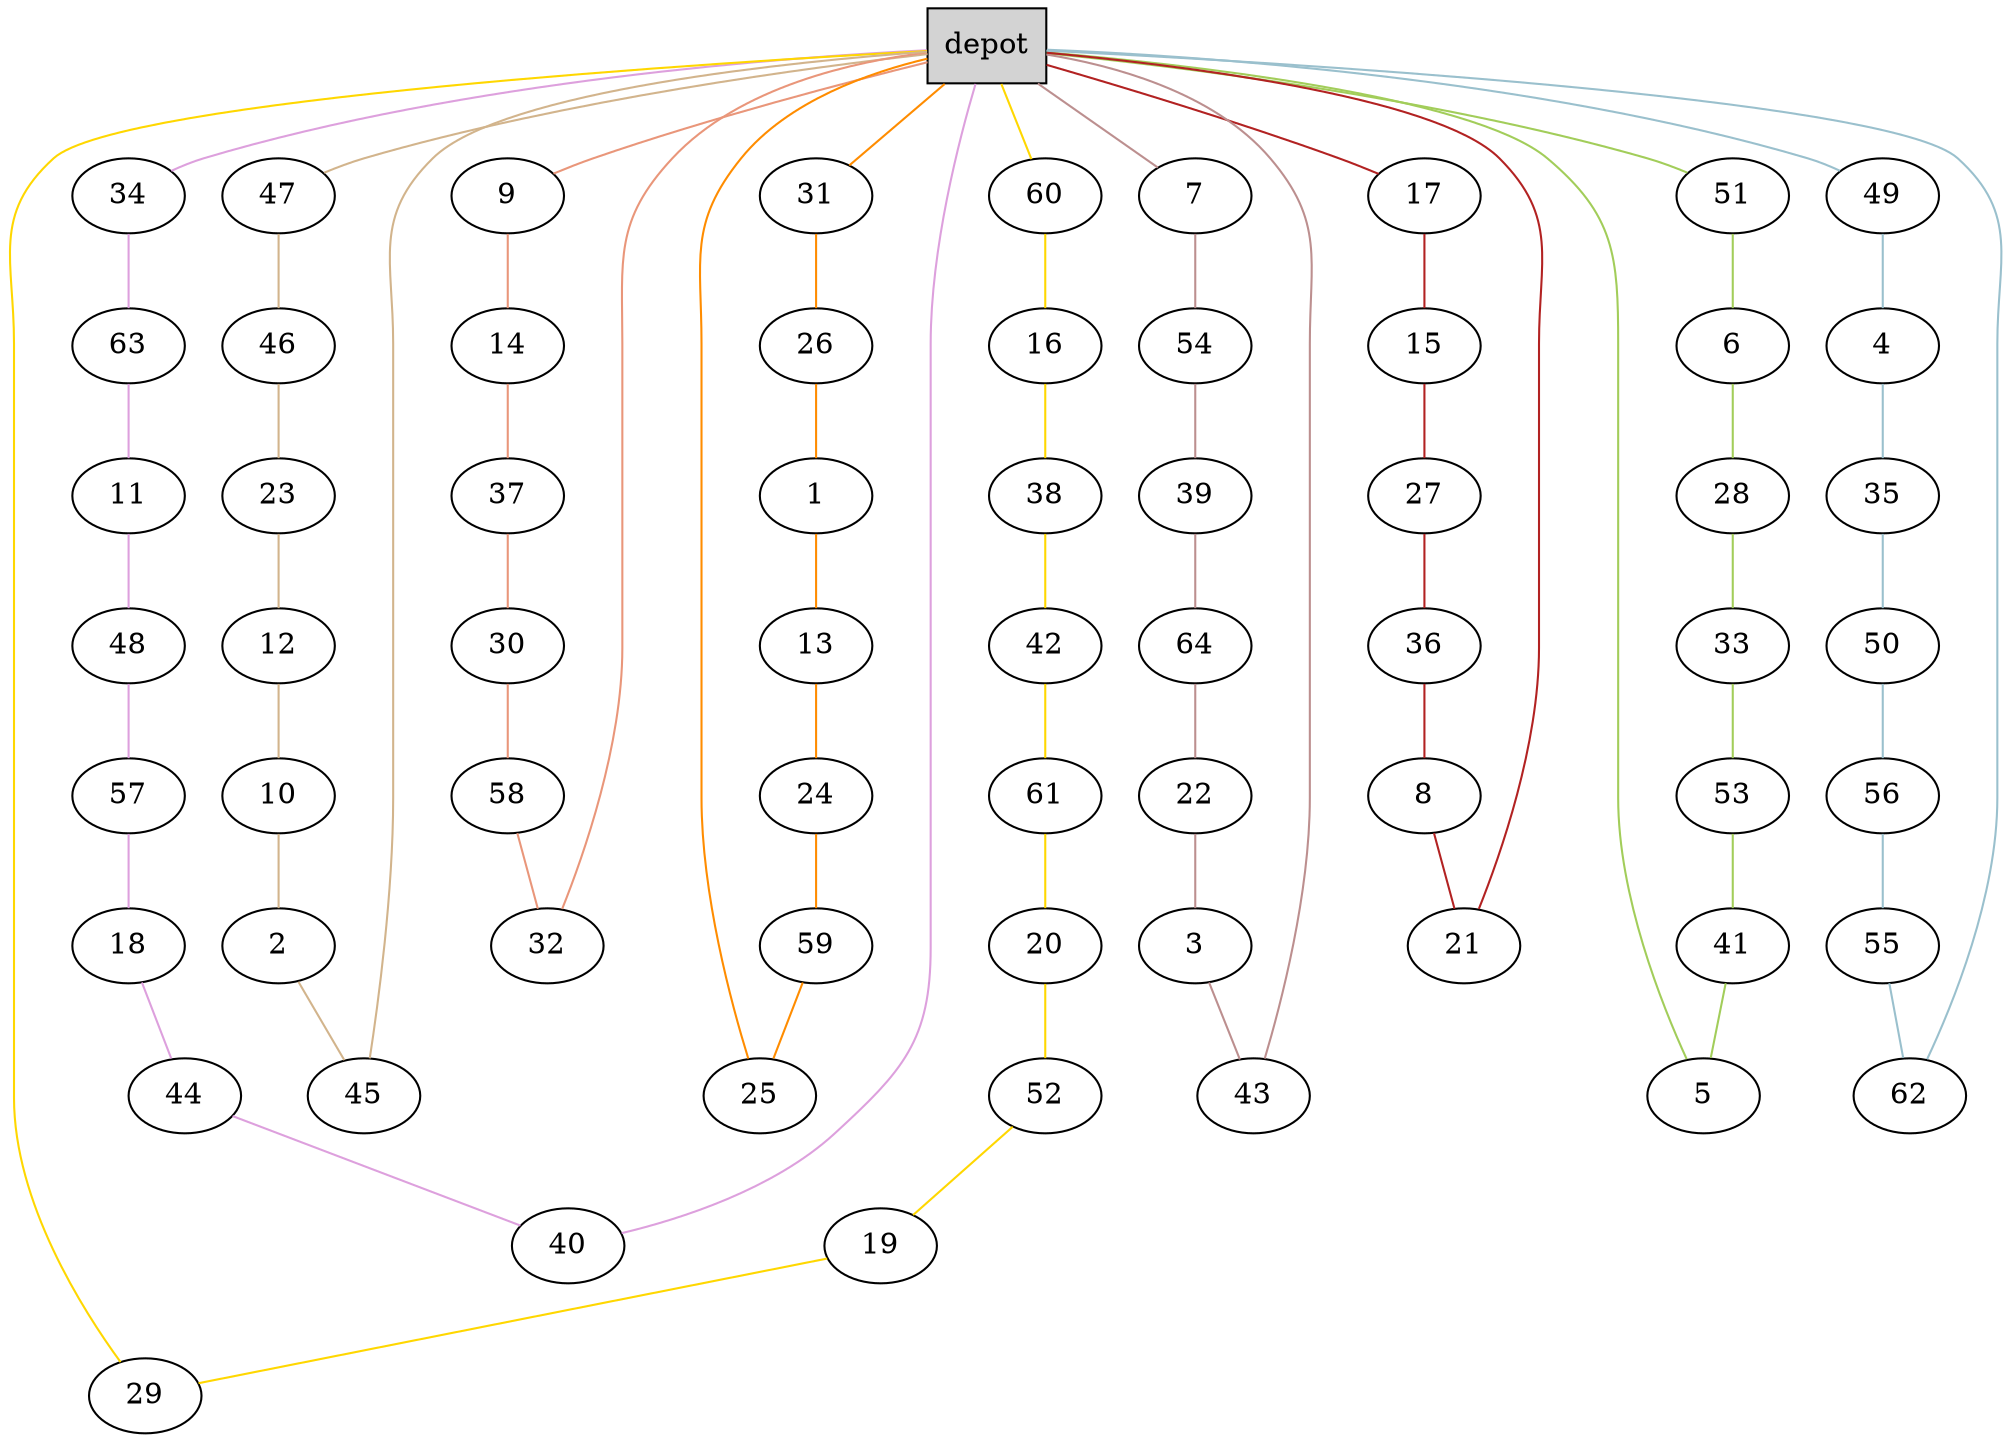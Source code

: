 graph G {
  0[shape = box, label = "depot", style = filled ];
  9[shape = ellipse];
  "0"--"9"[color = darksalmon];
  14[shape = ellipse];
  "9"--"14"[color = darksalmon];
  37[shape = ellipse];
  "14"--"37"[color = darksalmon];
  30[shape = ellipse];
  "37"--"30"[color = darksalmon];
  58[shape = ellipse];
  "30"--"58"[color = darksalmon];
  32[shape = ellipse];
  "58"--"32"[color = darksalmon];
  "32"--"0"[color = darksalmon];
  60[shape = ellipse];
  "0"--"60"[color = gold];
  16[shape = ellipse];
  "60"--"16"[color = gold];
  38[shape = ellipse];
  "16"--"38"[color = gold];
  42[shape = ellipse];
  "38"--"42"[color = gold];
  61[shape = ellipse];
  "42"--"61"[color = gold];
  20[shape = ellipse];
  "61"--"20"[color = gold];
  52[shape = ellipse];
  "20"--"52"[color = gold];
  19[shape = ellipse];
  "52"--"19"[color = gold];
  29[shape = ellipse];
  "19"--"29"[color = gold];
  "29"--"0"[color = gold];
  34[shape = ellipse];
  "0"--"34"[color = plum];
  63[shape = ellipse];
  "34"--"63"[color = plum];
  11[shape = ellipse];
  "63"--"11"[color = plum];
  48[shape = ellipse];
  "11"--"48"[color = plum];
  57[shape = ellipse];
  "48"--"57"[color = plum];
  18[shape = ellipse];
  "57"--"18"[color = plum];
  44[shape = ellipse];
  "18"--"44"[color = plum];
  40[shape = ellipse];
  "44"--"40"[color = plum];
  "40"--"0"[color = plum];
  47[shape = ellipse];
  "0"--"47"[color = tan];
  46[shape = ellipse];
  "47"--"46"[color = tan];
  23[shape = ellipse];
  "46"--"23"[color = tan];
  12[shape = ellipse];
  "23"--"12"[color = tan];
  10[shape = ellipse];
  "12"--"10"[color = tan];
  2[shape = ellipse];
  "10"--"2"[color = tan];
  45[shape = ellipse];
  "2"--"45"[color = tan];
  "45"--"0"[color = tan];
  31[shape = ellipse];
  "0"--"31"[color = darkorange];
  26[shape = ellipse];
  "31"--"26"[color = darkorange];
  1[shape = ellipse];
  "26"--"1"[color = darkorange];
  13[shape = ellipse];
  "1"--"13"[color = darkorange];
  24[shape = ellipse];
  "13"--"24"[color = darkorange];
  59[shape = ellipse];
  "24"--"59"[color = darkorange];
  25[shape = ellipse];
  "59"--"25"[color = darkorange];
  "25"--"0"[color = darkorange];
  7[shape = ellipse];
  "0"--"7"[color = rosybrown];
  54[shape = ellipse];
  "7"--"54"[color = rosybrown];
  39[shape = ellipse];
  "54"--"39"[color = rosybrown];
  64[shape = ellipse];
  "39"--"64"[color = rosybrown];
  22[shape = ellipse];
  "64"--"22"[color = rosybrown];
  3[shape = ellipse];
  "22"--"3"[color = rosybrown];
  43[shape = ellipse];
  "3"--"43"[color = rosybrown];
  "43"--"0"[color = rosybrown];
  51[shape = ellipse];
  "0"--"51"[color = darkolivegreen3];
  6[shape = ellipse];
  "51"--"6"[color = darkolivegreen3];
  28[shape = ellipse];
  "6"--"28"[color = darkolivegreen3];
  33[shape = ellipse];
  "28"--"33"[color = darkolivegreen3];
  53[shape = ellipse];
  "33"--"53"[color = darkolivegreen3];
  41[shape = ellipse];
  "53"--"41"[color = darkolivegreen3];
  5[shape = ellipse];
  "41"--"5"[color = darkolivegreen3];
  "5"--"0"[color = darkolivegreen3];
  49[shape = ellipse];
  "0"--"49"[color = lightblue3];
  4[shape = ellipse];
  "49"--"4"[color = lightblue3];
  35[shape = ellipse];
  "4"--"35"[color = lightblue3];
  50[shape = ellipse];
  "35"--"50"[color = lightblue3];
  56[shape = ellipse];
  "50"--"56"[color = lightblue3];
  55[shape = ellipse];
  "56"--"55"[color = lightblue3];
  62[shape = ellipse];
  "55"--"62"[color = lightblue3];
  "62"--"0"[color = lightblue3];
  17[shape = ellipse];
  "0"--"17"[color = firebrick];
  15[shape = ellipse];
  "17"--"15"[color = firebrick];
  27[shape = ellipse];
  "15"--"27"[color = firebrick];
  36[shape = ellipse];
  "27"--"36"[color = firebrick];
  8[shape = ellipse];
  "36"--"8"[color = firebrick];
  21[shape = ellipse];
  "8"--"21"[color = firebrick];
  "21"--"0"[color = firebrick];
}
